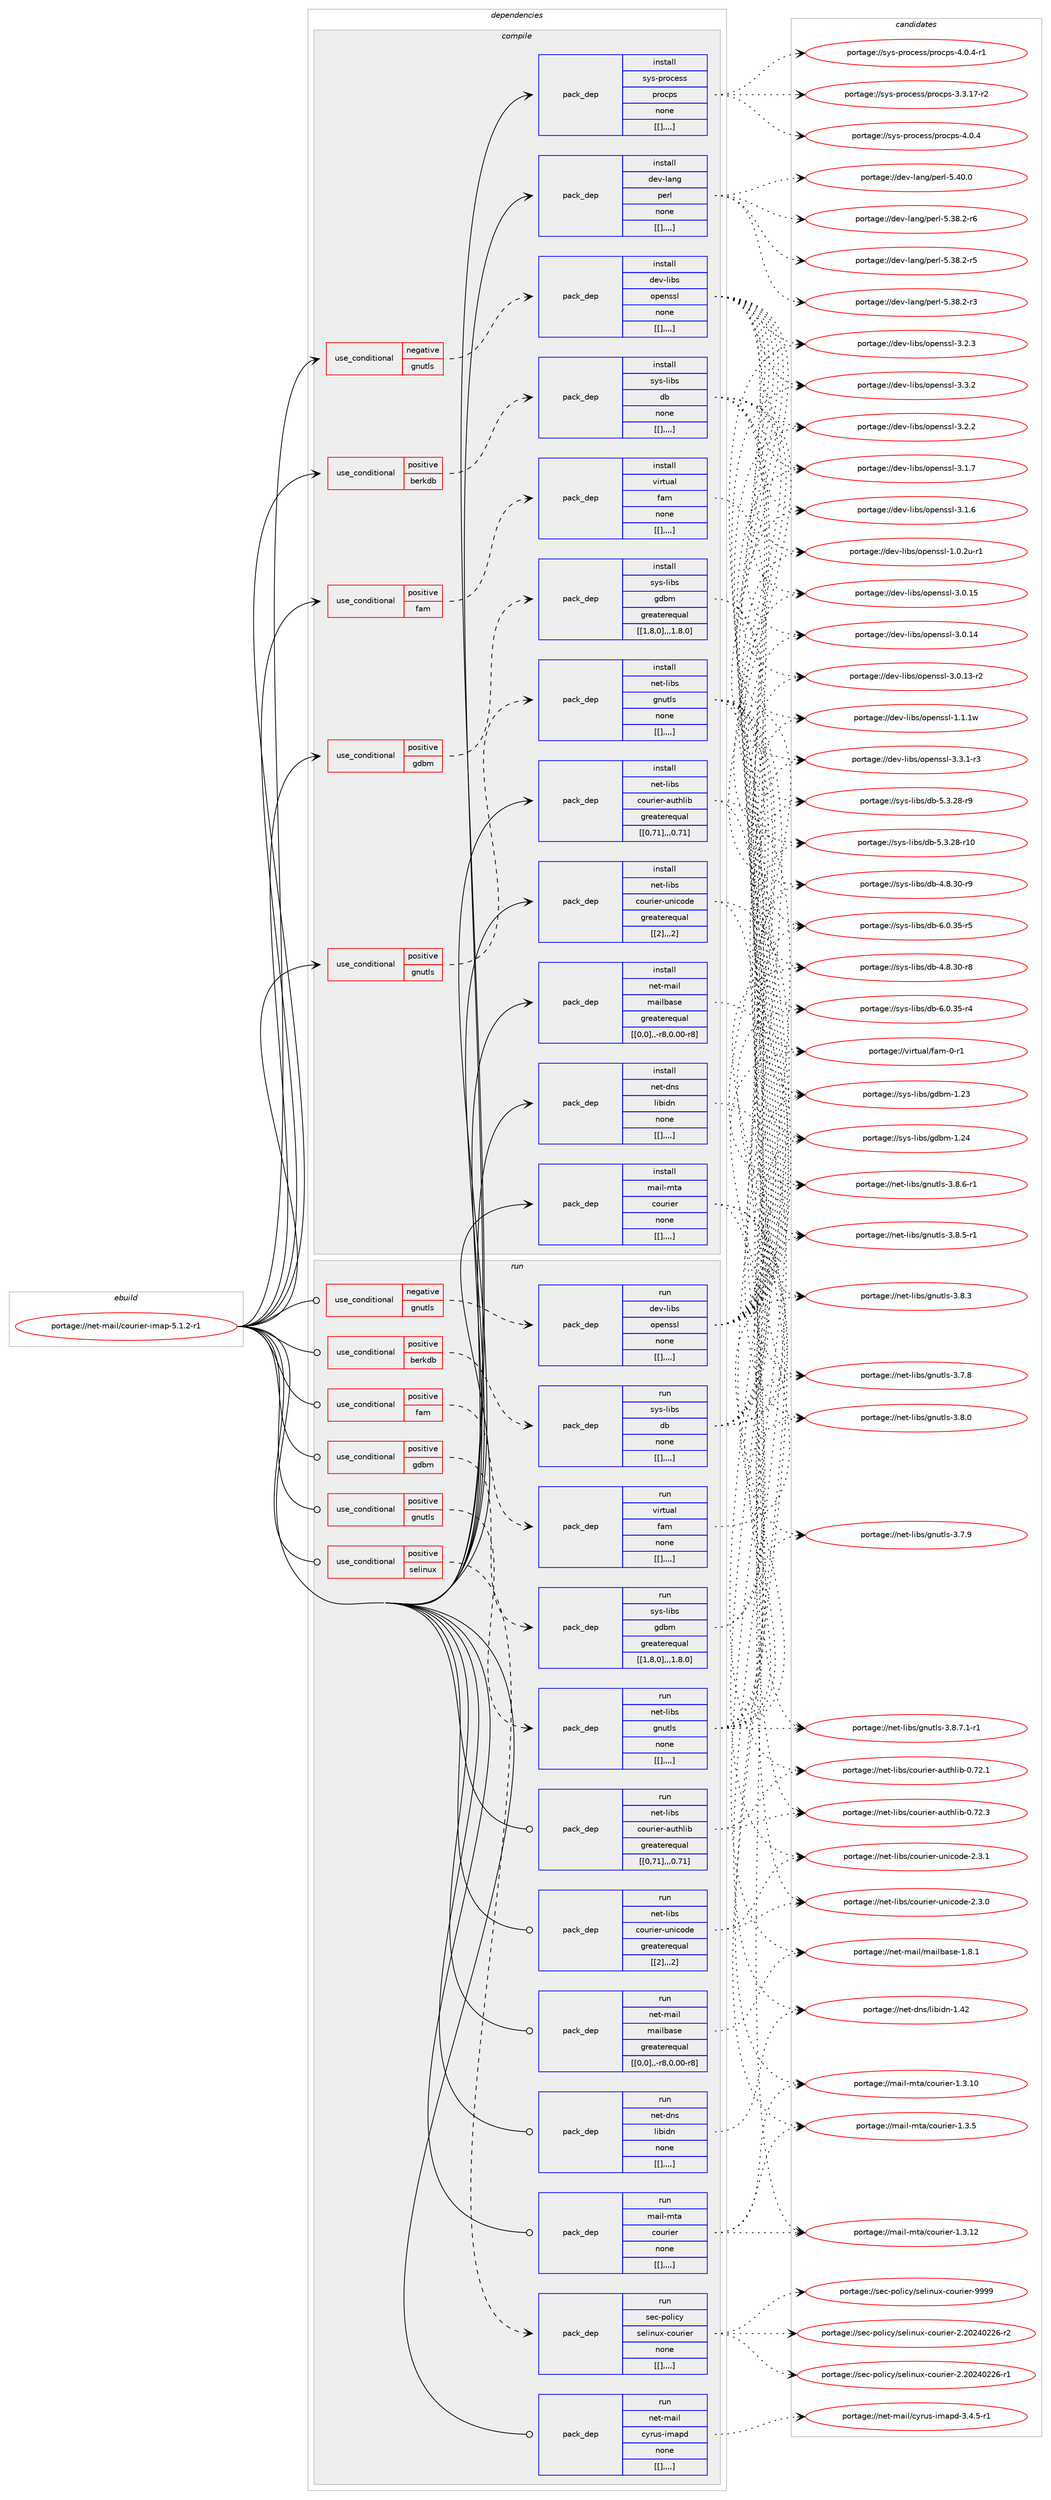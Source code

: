 digraph prolog {

# *************
# Graph options
# *************

newrank=true;
concentrate=true;
compound=true;
graph [rankdir=LR,fontname=Helvetica,fontsize=10,ranksep=1.5];#, ranksep=2.5, nodesep=0.2];
edge  [arrowhead=vee];
node  [fontname=Helvetica,fontsize=10];

# **********
# The ebuild
# **********

subgraph cluster_leftcol {
color=gray;
label=<<i>ebuild</i>>;
id [label="portage://net-mail/courier-imap-5.1.2-r1", color=red, width=4, href="../net-mail/courier-imap-5.1.2-r1.svg"];
}

# ****************
# The dependencies
# ****************

subgraph cluster_midcol {
color=gray;
label=<<i>dependencies</i>>;
subgraph cluster_compile {
fillcolor="#eeeeee";
style=filled;
label=<<i>compile</i>>;
subgraph cond99247 {
dependency375036 [label=<<TABLE BORDER="0" CELLBORDER="1" CELLSPACING="0" CELLPADDING="4"><TR><TD ROWSPAN="3" CELLPADDING="10">use_conditional</TD></TR><TR><TD>negative</TD></TR><TR><TD>gnutls</TD></TR></TABLE>>, shape=none, color=red];
subgraph pack273087 {
dependency375037 [label=<<TABLE BORDER="0" CELLBORDER="1" CELLSPACING="0" CELLPADDING="4" WIDTH="220"><TR><TD ROWSPAN="6" CELLPADDING="30">pack_dep</TD></TR><TR><TD WIDTH="110">install</TD></TR><TR><TD>dev-libs</TD></TR><TR><TD>openssl</TD></TR><TR><TD>none</TD></TR><TR><TD>[[],,,,]</TD></TR></TABLE>>, shape=none, color=blue];
}
dependency375036:e -> dependency375037:w [weight=20,style="dashed",arrowhead="vee"];
}
id:e -> dependency375036:w [weight=20,style="solid",arrowhead="vee"];
subgraph cond99248 {
dependency375038 [label=<<TABLE BORDER="0" CELLBORDER="1" CELLSPACING="0" CELLPADDING="4"><TR><TD ROWSPAN="3" CELLPADDING="10">use_conditional</TD></TR><TR><TD>positive</TD></TR><TR><TD>berkdb</TD></TR></TABLE>>, shape=none, color=red];
subgraph pack273088 {
dependency375039 [label=<<TABLE BORDER="0" CELLBORDER="1" CELLSPACING="0" CELLPADDING="4" WIDTH="220"><TR><TD ROWSPAN="6" CELLPADDING="30">pack_dep</TD></TR><TR><TD WIDTH="110">install</TD></TR><TR><TD>sys-libs</TD></TR><TR><TD>db</TD></TR><TR><TD>none</TD></TR><TR><TD>[[],,,,]</TD></TR></TABLE>>, shape=none, color=blue];
}
dependency375038:e -> dependency375039:w [weight=20,style="dashed",arrowhead="vee"];
}
id:e -> dependency375038:w [weight=20,style="solid",arrowhead="vee"];
subgraph cond99249 {
dependency375040 [label=<<TABLE BORDER="0" CELLBORDER="1" CELLSPACING="0" CELLPADDING="4"><TR><TD ROWSPAN="3" CELLPADDING="10">use_conditional</TD></TR><TR><TD>positive</TD></TR><TR><TD>fam</TD></TR></TABLE>>, shape=none, color=red];
subgraph pack273089 {
dependency375041 [label=<<TABLE BORDER="0" CELLBORDER="1" CELLSPACING="0" CELLPADDING="4" WIDTH="220"><TR><TD ROWSPAN="6" CELLPADDING="30">pack_dep</TD></TR><TR><TD WIDTH="110">install</TD></TR><TR><TD>virtual</TD></TR><TR><TD>fam</TD></TR><TR><TD>none</TD></TR><TR><TD>[[],,,,]</TD></TR></TABLE>>, shape=none, color=blue];
}
dependency375040:e -> dependency375041:w [weight=20,style="dashed",arrowhead="vee"];
}
id:e -> dependency375040:w [weight=20,style="solid",arrowhead="vee"];
subgraph cond99250 {
dependency375042 [label=<<TABLE BORDER="0" CELLBORDER="1" CELLSPACING="0" CELLPADDING="4"><TR><TD ROWSPAN="3" CELLPADDING="10">use_conditional</TD></TR><TR><TD>positive</TD></TR><TR><TD>gdbm</TD></TR></TABLE>>, shape=none, color=red];
subgraph pack273090 {
dependency375043 [label=<<TABLE BORDER="0" CELLBORDER="1" CELLSPACING="0" CELLPADDING="4" WIDTH="220"><TR><TD ROWSPAN="6" CELLPADDING="30">pack_dep</TD></TR><TR><TD WIDTH="110">install</TD></TR><TR><TD>sys-libs</TD></TR><TR><TD>gdbm</TD></TR><TR><TD>greaterequal</TD></TR><TR><TD>[[1,8,0],,,1.8.0]</TD></TR></TABLE>>, shape=none, color=blue];
}
dependency375042:e -> dependency375043:w [weight=20,style="dashed",arrowhead="vee"];
}
id:e -> dependency375042:w [weight=20,style="solid",arrowhead="vee"];
subgraph cond99251 {
dependency375044 [label=<<TABLE BORDER="0" CELLBORDER="1" CELLSPACING="0" CELLPADDING="4"><TR><TD ROWSPAN="3" CELLPADDING="10">use_conditional</TD></TR><TR><TD>positive</TD></TR><TR><TD>gnutls</TD></TR></TABLE>>, shape=none, color=red];
subgraph pack273091 {
dependency375045 [label=<<TABLE BORDER="0" CELLBORDER="1" CELLSPACING="0" CELLPADDING="4" WIDTH="220"><TR><TD ROWSPAN="6" CELLPADDING="30">pack_dep</TD></TR><TR><TD WIDTH="110">install</TD></TR><TR><TD>net-libs</TD></TR><TR><TD>gnutls</TD></TR><TR><TD>none</TD></TR><TR><TD>[[],,,,]</TD></TR></TABLE>>, shape=none, color=blue];
}
dependency375044:e -> dependency375045:w [weight=20,style="dashed",arrowhead="vee"];
}
id:e -> dependency375044:w [weight=20,style="solid",arrowhead="vee"];
subgraph pack273092 {
dependency375046 [label=<<TABLE BORDER="0" CELLBORDER="1" CELLSPACING="0" CELLPADDING="4" WIDTH="220"><TR><TD ROWSPAN="6" CELLPADDING="30">pack_dep</TD></TR><TR><TD WIDTH="110">install</TD></TR><TR><TD>dev-lang</TD></TR><TR><TD>perl</TD></TR><TR><TD>none</TD></TR><TR><TD>[[],,,,]</TD></TR></TABLE>>, shape=none, color=blue];
}
id:e -> dependency375046:w [weight=20,style="solid",arrowhead="vee"];
subgraph pack273093 {
dependency375047 [label=<<TABLE BORDER="0" CELLBORDER="1" CELLSPACING="0" CELLPADDING="4" WIDTH="220"><TR><TD ROWSPAN="6" CELLPADDING="30">pack_dep</TD></TR><TR><TD WIDTH="110">install</TD></TR><TR><TD>net-dns</TD></TR><TR><TD>libidn</TD></TR><TR><TD>none</TD></TR><TR><TD>[[],,,,]</TD></TR></TABLE>>, shape=none, color=blue];
}
id:e -> dependency375047:w [weight=20,style="solid",arrowhead="vee"];
subgraph pack273094 {
dependency375048 [label=<<TABLE BORDER="0" CELLBORDER="1" CELLSPACING="0" CELLPADDING="4" WIDTH="220"><TR><TD ROWSPAN="6" CELLPADDING="30">pack_dep</TD></TR><TR><TD WIDTH="110">install</TD></TR><TR><TD>net-libs</TD></TR><TR><TD>courier-authlib</TD></TR><TR><TD>greaterequal</TD></TR><TR><TD>[[0,71],,,0.71]</TD></TR></TABLE>>, shape=none, color=blue];
}
id:e -> dependency375048:w [weight=20,style="solid",arrowhead="vee"];
subgraph pack273095 {
dependency375049 [label=<<TABLE BORDER="0" CELLBORDER="1" CELLSPACING="0" CELLPADDING="4" WIDTH="220"><TR><TD ROWSPAN="6" CELLPADDING="30">pack_dep</TD></TR><TR><TD WIDTH="110">install</TD></TR><TR><TD>net-libs</TD></TR><TR><TD>courier-unicode</TD></TR><TR><TD>greaterequal</TD></TR><TR><TD>[[2],,,2]</TD></TR></TABLE>>, shape=none, color=blue];
}
id:e -> dependency375049:w [weight=20,style="solid",arrowhead="vee"];
subgraph pack273096 {
dependency375050 [label=<<TABLE BORDER="0" CELLBORDER="1" CELLSPACING="0" CELLPADDING="4" WIDTH="220"><TR><TD ROWSPAN="6" CELLPADDING="30">pack_dep</TD></TR><TR><TD WIDTH="110">install</TD></TR><TR><TD>net-mail</TD></TR><TR><TD>mailbase</TD></TR><TR><TD>greaterequal</TD></TR><TR><TD>[[0,0],,-r8,0.00-r8]</TD></TR></TABLE>>, shape=none, color=blue];
}
id:e -> dependency375050:w [weight=20,style="solid",arrowhead="vee"];
subgraph pack273097 {
dependency375051 [label=<<TABLE BORDER="0" CELLBORDER="1" CELLSPACING="0" CELLPADDING="4" WIDTH="220"><TR><TD ROWSPAN="6" CELLPADDING="30">pack_dep</TD></TR><TR><TD WIDTH="110">install</TD></TR><TR><TD>sys-process</TD></TR><TR><TD>procps</TD></TR><TR><TD>none</TD></TR><TR><TD>[[],,,,]</TD></TR></TABLE>>, shape=none, color=blue];
}
id:e -> dependency375051:w [weight=20,style="solid",arrowhead="vee"];
subgraph pack273098 {
dependency375052 [label=<<TABLE BORDER="0" CELLBORDER="1" CELLSPACING="0" CELLPADDING="4" WIDTH="220"><TR><TD ROWSPAN="6" CELLPADDING="30">pack_dep</TD></TR><TR><TD WIDTH="110">install</TD></TR><TR><TD>mail-mta</TD></TR><TR><TD>courier</TD></TR><TR><TD>none</TD></TR><TR><TD>[[],,,,]</TD></TR></TABLE>>, shape=none, color=blue];
}
id:e -> dependency375052:w [weight=20,style="solid",arrowhead="vee"];
}
subgraph cluster_compileandrun {
fillcolor="#eeeeee";
style=filled;
label=<<i>compile and run</i>>;
}
subgraph cluster_run {
fillcolor="#eeeeee";
style=filled;
label=<<i>run</i>>;
subgraph cond99252 {
dependency375053 [label=<<TABLE BORDER="0" CELLBORDER="1" CELLSPACING="0" CELLPADDING="4"><TR><TD ROWSPAN="3" CELLPADDING="10">use_conditional</TD></TR><TR><TD>negative</TD></TR><TR><TD>gnutls</TD></TR></TABLE>>, shape=none, color=red];
subgraph pack273099 {
dependency375054 [label=<<TABLE BORDER="0" CELLBORDER="1" CELLSPACING="0" CELLPADDING="4" WIDTH="220"><TR><TD ROWSPAN="6" CELLPADDING="30">pack_dep</TD></TR><TR><TD WIDTH="110">run</TD></TR><TR><TD>dev-libs</TD></TR><TR><TD>openssl</TD></TR><TR><TD>none</TD></TR><TR><TD>[[],,,,]</TD></TR></TABLE>>, shape=none, color=blue];
}
dependency375053:e -> dependency375054:w [weight=20,style="dashed",arrowhead="vee"];
}
id:e -> dependency375053:w [weight=20,style="solid",arrowhead="odot"];
subgraph cond99253 {
dependency375055 [label=<<TABLE BORDER="0" CELLBORDER="1" CELLSPACING="0" CELLPADDING="4"><TR><TD ROWSPAN="3" CELLPADDING="10">use_conditional</TD></TR><TR><TD>positive</TD></TR><TR><TD>berkdb</TD></TR></TABLE>>, shape=none, color=red];
subgraph pack273100 {
dependency375056 [label=<<TABLE BORDER="0" CELLBORDER="1" CELLSPACING="0" CELLPADDING="4" WIDTH="220"><TR><TD ROWSPAN="6" CELLPADDING="30">pack_dep</TD></TR><TR><TD WIDTH="110">run</TD></TR><TR><TD>sys-libs</TD></TR><TR><TD>db</TD></TR><TR><TD>none</TD></TR><TR><TD>[[],,,,]</TD></TR></TABLE>>, shape=none, color=blue];
}
dependency375055:e -> dependency375056:w [weight=20,style="dashed",arrowhead="vee"];
}
id:e -> dependency375055:w [weight=20,style="solid",arrowhead="odot"];
subgraph cond99254 {
dependency375057 [label=<<TABLE BORDER="0" CELLBORDER="1" CELLSPACING="0" CELLPADDING="4"><TR><TD ROWSPAN="3" CELLPADDING="10">use_conditional</TD></TR><TR><TD>positive</TD></TR><TR><TD>fam</TD></TR></TABLE>>, shape=none, color=red];
subgraph pack273101 {
dependency375058 [label=<<TABLE BORDER="0" CELLBORDER="1" CELLSPACING="0" CELLPADDING="4" WIDTH="220"><TR><TD ROWSPAN="6" CELLPADDING="30">pack_dep</TD></TR><TR><TD WIDTH="110">run</TD></TR><TR><TD>virtual</TD></TR><TR><TD>fam</TD></TR><TR><TD>none</TD></TR><TR><TD>[[],,,,]</TD></TR></TABLE>>, shape=none, color=blue];
}
dependency375057:e -> dependency375058:w [weight=20,style="dashed",arrowhead="vee"];
}
id:e -> dependency375057:w [weight=20,style="solid",arrowhead="odot"];
subgraph cond99255 {
dependency375059 [label=<<TABLE BORDER="0" CELLBORDER="1" CELLSPACING="0" CELLPADDING="4"><TR><TD ROWSPAN="3" CELLPADDING="10">use_conditional</TD></TR><TR><TD>positive</TD></TR><TR><TD>gdbm</TD></TR></TABLE>>, shape=none, color=red];
subgraph pack273102 {
dependency375060 [label=<<TABLE BORDER="0" CELLBORDER="1" CELLSPACING="0" CELLPADDING="4" WIDTH="220"><TR><TD ROWSPAN="6" CELLPADDING="30">pack_dep</TD></TR><TR><TD WIDTH="110">run</TD></TR><TR><TD>sys-libs</TD></TR><TR><TD>gdbm</TD></TR><TR><TD>greaterequal</TD></TR><TR><TD>[[1,8,0],,,1.8.0]</TD></TR></TABLE>>, shape=none, color=blue];
}
dependency375059:e -> dependency375060:w [weight=20,style="dashed",arrowhead="vee"];
}
id:e -> dependency375059:w [weight=20,style="solid",arrowhead="odot"];
subgraph cond99256 {
dependency375061 [label=<<TABLE BORDER="0" CELLBORDER="1" CELLSPACING="0" CELLPADDING="4"><TR><TD ROWSPAN="3" CELLPADDING="10">use_conditional</TD></TR><TR><TD>positive</TD></TR><TR><TD>gnutls</TD></TR></TABLE>>, shape=none, color=red];
subgraph pack273103 {
dependency375062 [label=<<TABLE BORDER="0" CELLBORDER="1" CELLSPACING="0" CELLPADDING="4" WIDTH="220"><TR><TD ROWSPAN="6" CELLPADDING="30">pack_dep</TD></TR><TR><TD WIDTH="110">run</TD></TR><TR><TD>net-libs</TD></TR><TR><TD>gnutls</TD></TR><TR><TD>none</TD></TR><TR><TD>[[],,,,]</TD></TR></TABLE>>, shape=none, color=blue];
}
dependency375061:e -> dependency375062:w [weight=20,style="dashed",arrowhead="vee"];
}
id:e -> dependency375061:w [weight=20,style="solid",arrowhead="odot"];
subgraph cond99257 {
dependency375063 [label=<<TABLE BORDER="0" CELLBORDER="1" CELLSPACING="0" CELLPADDING="4"><TR><TD ROWSPAN="3" CELLPADDING="10">use_conditional</TD></TR><TR><TD>positive</TD></TR><TR><TD>selinux</TD></TR></TABLE>>, shape=none, color=red];
subgraph pack273104 {
dependency375064 [label=<<TABLE BORDER="0" CELLBORDER="1" CELLSPACING="0" CELLPADDING="4" WIDTH="220"><TR><TD ROWSPAN="6" CELLPADDING="30">pack_dep</TD></TR><TR><TD WIDTH="110">run</TD></TR><TR><TD>sec-policy</TD></TR><TR><TD>selinux-courier</TD></TR><TR><TD>none</TD></TR><TR><TD>[[],,,,]</TD></TR></TABLE>>, shape=none, color=blue];
}
dependency375063:e -> dependency375064:w [weight=20,style="dashed",arrowhead="vee"];
}
id:e -> dependency375063:w [weight=20,style="solid",arrowhead="odot"];
subgraph pack273105 {
dependency375065 [label=<<TABLE BORDER="0" CELLBORDER="1" CELLSPACING="0" CELLPADDING="4" WIDTH="220"><TR><TD ROWSPAN="6" CELLPADDING="30">pack_dep</TD></TR><TR><TD WIDTH="110">run</TD></TR><TR><TD>net-dns</TD></TR><TR><TD>libidn</TD></TR><TR><TD>none</TD></TR><TR><TD>[[],,,,]</TD></TR></TABLE>>, shape=none, color=blue];
}
id:e -> dependency375065:w [weight=20,style="solid",arrowhead="odot"];
subgraph pack273106 {
dependency375066 [label=<<TABLE BORDER="0" CELLBORDER="1" CELLSPACING="0" CELLPADDING="4" WIDTH="220"><TR><TD ROWSPAN="6" CELLPADDING="30">pack_dep</TD></TR><TR><TD WIDTH="110">run</TD></TR><TR><TD>net-libs</TD></TR><TR><TD>courier-authlib</TD></TR><TR><TD>greaterequal</TD></TR><TR><TD>[[0,71],,,0.71]</TD></TR></TABLE>>, shape=none, color=blue];
}
id:e -> dependency375066:w [weight=20,style="solid",arrowhead="odot"];
subgraph pack273107 {
dependency375067 [label=<<TABLE BORDER="0" CELLBORDER="1" CELLSPACING="0" CELLPADDING="4" WIDTH="220"><TR><TD ROWSPAN="6" CELLPADDING="30">pack_dep</TD></TR><TR><TD WIDTH="110">run</TD></TR><TR><TD>net-libs</TD></TR><TR><TD>courier-unicode</TD></TR><TR><TD>greaterequal</TD></TR><TR><TD>[[2],,,2]</TD></TR></TABLE>>, shape=none, color=blue];
}
id:e -> dependency375067:w [weight=20,style="solid",arrowhead="odot"];
subgraph pack273108 {
dependency375068 [label=<<TABLE BORDER="0" CELLBORDER="1" CELLSPACING="0" CELLPADDING="4" WIDTH="220"><TR><TD ROWSPAN="6" CELLPADDING="30">pack_dep</TD></TR><TR><TD WIDTH="110">run</TD></TR><TR><TD>net-mail</TD></TR><TR><TD>mailbase</TD></TR><TR><TD>greaterequal</TD></TR><TR><TD>[[0,0],,-r8,0.00-r8]</TD></TR></TABLE>>, shape=none, color=blue];
}
id:e -> dependency375068:w [weight=20,style="solid",arrowhead="odot"];
subgraph pack273109 {
dependency375069 [label=<<TABLE BORDER="0" CELLBORDER="1" CELLSPACING="0" CELLPADDING="4" WIDTH="220"><TR><TD ROWSPAN="6" CELLPADDING="30">pack_dep</TD></TR><TR><TD WIDTH="110">run</TD></TR><TR><TD>mail-mta</TD></TR><TR><TD>courier</TD></TR><TR><TD>none</TD></TR><TR><TD>[[],,,,]</TD></TR></TABLE>>, shape=none, color=blue];
}
id:e -> dependency375069:w [weight=20,style="solid",arrowhead="odot"];
subgraph pack273110 {
dependency375070 [label=<<TABLE BORDER="0" CELLBORDER="1" CELLSPACING="0" CELLPADDING="4" WIDTH="220"><TR><TD ROWSPAN="6" CELLPADDING="30">pack_dep</TD></TR><TR><TD WIDTH="110">run</TD></TR><TR><TD>net-mail</TD></TR><TR><TD>cyrus-imapd</TD></TR><TR><TD>none</TD></TR><TR><TD>[[],,,,]</TD></TR></TABLE>>, shape=none, color=blue];
}
id:e -> dependency375070:w [weight=20,style="solid",arrowhead="odot"];
}
}

# **************
# The candidates
# **************

subgraph cluster_choices {
rank=same;
color=gray;
label=<<i>candidates</i>>;

subgraph choice273087 {
color=black;
nodesep=1;
choice100101118451081059811547111112101110115115108455146514650 [label="portage://dev-libs/openssl-3.3.2", color=red, width=4,href="../dev-libs/openssl-3.3.2.svg"];
choice1001011184510810598115471111121011101151151084551465146494511451 [label="portage://dev-libs/openssl-3.3.1-r3", color=red, width=4,href="../dev-libs/openssl-3.3.1-r3.svg"];
choice100101118451081059811547111112101110115115108455146504651 [label="portage://dev-libs/openssl-3.2.3", color=red, width=4,href="../dev-libs/openssl-3.2.3.svg"];
choice100101118451081059811547111112101110115115108455146504650 [label="portage://dev-libs/openssl-3.2.2", color=red, width=4,href="../dev-libs/openssl-3.2.2.svg"];
choice100101118451081059811547111112101110115115108455146494655 [label="portage://dev-libs/openssl-3.1.7", color=red, width=4,href="../dev-libs/openssl-3.1.7.svg"];
choice100101118451081059811547111112101110115115108455146494654 [label="portage://dev-libs/openssl-3.1.6", color=red, width=4,href="../dev-libs/openssl-3.1.6.svg"];
choice10010111845108105981154711111210111011511510845514648464953 [label="portage://dev-libs/openssl-3.0.15", color=red, width=4,href="../dev-libs/openssl-3.0.15.svg"];
choice10010111845108105981154711111210111011511510845514648464952 [label="portage://dev-libs/openssl-3.0.14", color=red, width=4,href="../dev-libs/openssl-3.0.14.svg"];
choice100101118451081059811547111112101110115115108455146484649514511450 [label="portage://dev-libs/openssl-3.0.13-r2", color=red, width=4,href="../dev-libs/openssl-3.0.13-r2.svg"];
choice100101118451081059811547111112101110115115108454946494649119 [label="portage://dev-libs/openssl-1.1.1w", color=red, width=4,href="../dev-libs/openssl-1.1.1w.svg"];
choice1001011184510810598115471111121011101151151084549464846501174511449 [label="portage://dev-libs/openssl-1.0.2u-r1", color=red, width=4,href="../dev-libs/openssl-1.0.2u-r1.svg"];
dependency375037:e -> choice100101118451081059811547111112101110115115108455146514650:w [style=dotted,weight="100"];
dependency375037:e -> choice1001011184510810598115471111121011101151151084551465146494511451:w [style=dotted,weight="100"];
dependency375037:e -> choice100101118451081059811547111112101110115115108455146504651:w [style=dotted,weight="100"];
dependency375037:e -> choice100101118451081059811547111112101110115115108455146504650:w [style=dotted,weight="100"];
dependency375037:e -> choice100101118451081059811547111112101110115115108455146494655:w [style=dotted,weight="100"];
dependency375037:e -> choice100101118451081059811547111112101110115115108455146494654:w [style=dotted,weight="100"];
dependency375037:e -> choice10010111845108105981154711111210111011511510845514648464953:w [style=dotted,weight="100"];
dependency375037:e -> choice10010111845108105981154711111210111011511510845514648464952:w [style=dotted,weight="100"];
dependency375037:e -> choice100101118451081059811547111112101110115115108455146484649514511450:w [style=dotted,weight="100"];
dependency375037:e -> choice100101118451081059811547111112101110115115108454946494649119:w [style=dotted,weight="100"];
dependency375037:e -> choice1001011184510810598115471111121011101151151084549464846501174511449:w [style=dotted,weight="100"];
}
subgraph choice273088 {
color=black;
nodesep=1;
choice11512111545108105981154710098455446484651534511453 [label="portage://sys-libs/db-6.0.35-r5", color=red, width=4,href="../sys-libs/db-6.0.35-r5.svg"];
choice11512111545108105981154710098455446484651534511452 [label="portage://sys-libs/db-6.0.35-r4", color=red, width=4,href="../sys-libs/db-6.0.35-r4.svg"];
choice11512111545108105981154710098455346514650564511457 [label="portage://sys-libs/db-5.3.28-r9", color=red, width=4,href="../sys-libs/db-5.3.28-r9.svg"];
choice1151211154510810598115471009845534651465056451144948 [label="portage://sys-libs/db-5.3.28-r10", color=red, width=4,href="../sys-libs/db-5.3.28-r10.svg"];
choice11512111545108105981154710098455246564651484511457 [label="portage://sys-libs/db-4.8.30-r9", color=red, width=4,href="../sys-libs/db-4.8.30-r9.svg"];
choice11512111545108105981154710098455246564651484511456 [label="portage://sys-libs/db-4.8.30-r8", color=red, width=4,href="../sys-libs/db-4.8.30-r8.svg"];
dependency375039:e -> choice11512111545108105981154710098455446484651534511453:w [style=dotted,weight="100"];
dependency375039:e -> choice11512111545108105981154710098455446484651534511452:w [style=dotted,weight="100"];
dependency375039:e -> choice11512111545108105981154710098455346514650564511457:w [style=dotted,weight="100"];
dependency375039:e -> choice1151211154510810598115471009845534651465056451144948:w [style=dotted,weight="100"];
dependency375039:e -> choice11512111545108105981154710098455246564651484511457:w [style=dotted,weight="100"];
dependency375039:e -> choice11512111545108105981154710098455246564651484511456:w [style=dotted,weight="100"];
}
subgraph choice273089 {
color=black;
nodesep=1;
choice11810511411611797108471029710945484511449 [label="portage://virtual/fam-0-r1", color=red, width=4,href="../virtual/fam-0-r1.svg"];
dependency375041:e -> choice11810511411611797108471029710945484511449:w [style=dotted,weight="100"];
}
subgraph choice273090 {
color=black;
nodesep=1;
choice115121115451081059811547103100981094549465052 [label="portage://sys-libs/gdbm-1.24", color=red, width=4,href="../sys-libs/gdbm-1.24.svg"];
choice115121115451081059811547103100981094549465051 [label="portage://sys-libs/gdbm-1.23", color=red, width=4,href="../sys-libs/gdbm-1.23.svg"];
dependency375043:e -> choice115121115451081059811547103100981094549465052:w [style=dotted,weight="100"];
dependency375043:e -> choice115121115451081059811547103100981094549465051:w [style=dotted,weight="100"];
}
subgraph choice273091 {
color=black;
nodesep=1;
choice11010111645108105981154710311011711610811545514656465546494511449 [label="portage://net-libs/gnutls-3.8.7.1-r1", color=red, width=4,href="../net-libs/gnutls-3.8.7.1-r1.svg"];
choice1101011164510810598115471031101171161081154551465646544511449 [label="portage://net-libs/gnutls-3.8.6-r1", color=red, width=4,href="../net-libs/gnutls-3.8.6-r1.svg"];
choice1101011164510810598115471031101171161081154551465646534511449 [label="portage://net-libs/gnutls-3.8.5-r1", color=red, width=4,href="../net-libs/gnutls-3.8.5-r1.svg"];
choice110101116451081059811547103110117116108115455146564651 [label="portage://net-libs/gnutls-3.8.3", color=red, width=4,href="../net-libs/gnutls-3.8.3.svg"];
choice110101116451081059811547103110117116108115455146564648 [label="portage://net-libs/gnutls-3.8.0", color=red, width=4,href="../net-libs/gnutls-3.8.0.svg"];
choice110101116451081059811547103110117116108115455146554657 [label="portage://net-libs/gnutls-3.7.9", color=red, width=4,href="../net-libs/gnutls-3.7.9.svg"];
choice110101116451081059811547103110117116108115455146554656 [label="portage://net-libs/gnutls-3.7.8", color=red, width=4,href="../net-libs/gnutls-3.7.8.svg"];
dependency375045:e -> choice11010111645108105981154710311011711610811545514656465546494511449:w [style=dotted,weight="100"];
dependency375045:e -> choice1101011164510810598115471031101171161081154551465646544511449:w [style=dotted,weight="100"];
dependency375045:e -> choice1101011164510810598115471031101171161081154551465646534511449:w [style=dotted,weight="100"];
dependency375045:e -> choice110101116451081059811547103110117116108115455146564651:w [style=dotted,weight="100"];
dependency375045:e -> choice110101116451081059811547103110117116108115455146564648:w [style=dotted,weight="100"];
dependency375045:e -> choice110101116451081059811547103110117116108115455146554657:w [style=dotted,weight="100"];
dependency375045:e -> choice110101116451081059811547103110117116108115455146554656:w [style=dotted,weight="100"];
}
subgraph choice273092 {
color=black;
nodesep=1;
choice10010111845108971101034711210111410845534652484648 [label="portage://dev-lang/perl-5.40.0", color=red, width=4,href="../dev-lang/perl-5.40.0.svg"];
choice100101118451089711010347112101114108455346515646504511454 [label="portage://dev-lang/perl-5.38.2-r6", color=red, width=4,href="../dev-lang/perl-5.38.2-r6.svg"];
choice100101118451089711010347112101114108455346515646504511453 [label="portage://dev-lang/perl-5.38.2-r5", color=red, width=4,href="../dev-lang/perl-5.38.2-r5.svg"];
choice100101118451089711010347112101114108455346515646504511451 [label="portage://dev-lang/perl-5.38.2-r3", color=red, width=4,href="../dev-lang/perl-5.38.2-r3.svg"];
dependency375046:e -> choice10010111845108971101034711210111410845534652484648:w [style=dotted,weight="100"];
dependency375046:e -> choice100101118451089711010347112101114108455346515646504511454:w [style=dotted,weight="100"];
dependency375046:e -> choice100101118451089711010347112101114108455346515646504511453:w [style=dotted,weight="100"];
dependency375046:e -> choice100101118451089711010347112101114108455346515646504511451:w [style=dotted,weight="100"];
}
subgraph choice273093 {
color=black;
nodesep=1;
choice1101011164510011011547108105981051001104549465250 [label="portage://net-dns/libidn-1.42", color=red, width=4,href="../net-dns/libidn-1.42.svg"];
dependency375047:e -> choice1101011164510011011547108105981051001104549465250:w [style=dotted,weight="100"];
}
subgraph choice273094 {
color=black;
nodesep=1;
choice1101011164510810598115479911111711410510111445971171161041081059845484655504651 [label="portage://net-libs/courier-authlib-0.72.3", color=red, width=4,href="../net-libs/courier-authlib-0.72.3.svg"];
choice1101011164510810598115479911111711410510111445971171161041081059845484655504649 [label="portage://net-libs/courier-authlib-0.72.1", color=red, width=4,href="../net-libs/courier-authlib-0.72.1.svg"];
dependency375048:e -> choice1101011164510810598115479911111711410510111445971171161041081059845484655504651:w [style=dotted,weight="100"];
dependency375048:e -> choice1101011164510810598115479911111711410510111445971171161041081059845484655504649:w [style=dotted,weight="100"];
}
subgraph choice273095 {
color=black;
nodesep=1;
choice110101116451081059811547991111171141051011144511711010599111100101455046514649 [label="portage://net-libs/courier-unicode-2.3.1", color=red, width=4,href="../net-libs/courier-unicode-2.3.1.svg"];
choice110101116451081059811547991111171141051011144511711010599111100101455046514648 [label="portage://net-libs/courier-unicode-2.3.0", color=red, width=4,href="../net-libs/courier-unicode-2.3.0.svg"];
dependency375049:e -> choice110101116451081059811547991111171141051011144511711010599111100101455046514649:w [style=dotted,weight="100"];
dependency375049:e -> choice110101116451081059811547991111171141051011144511711010599111100101455046514648:w [style=dotted,weight="100"];
}
subgraph choice273096 {
color=black;
nodesep=1;
choice110101116451099710510847109971051089897115101454946564649 [label="portage://net-mail/mailbase-1.8.1", color=red, width=4,href="../net-mail/mailbase-1.8.1.svg"];
dependency375050:e -> choice110101116451099710510847109971051089897115101454946564649:w [style=dotted,weight="100"];
}
subgraph choice273097 {
color=black;
nodesep=1;
choice115121115451121141119910111511547112114111991121154552464846524511449 [label="portage://sys-process/procps-4.0.4-r1", color=red, width=4,href="../sys-process/procps-4.0.4-r1.svg"];
choice11512111545112114111991011151154711211411199112115455246484652 [label="portage://sys-process/procps-4.0.4", color=red, width=4,href="../sys-process/procps-4.0.4.svg"];
choice11512111545112114111991011151154711211411199112115455146514649554511450 [label="portage://sys-process/procps-3.3.17-r2", color=red, width=4,href="../sys-process/procps-3.3.17-r2.svg"];
dependency375051:e -> choice115121115451121141119910111511547112114111991121154552464846524511449:w [style=dotted,weight="100"];
dependency375051:e -> choice11512111545112114111991011151154711211411199112115455246484652:w [style=dotted,weight="100"];
dependency375051:e -> choice11512111545112114111991011151154711211411199112115455146514649554511450:w [style=dotted,weight="100"];
}
subgraph choice273098 {
color=black;
nodesep=1;
choice109971051084510911697479911111711410510111445494651464950 [label="portage://mail-mta/courier-1.3.12", color=red, width=4,href="../mail-mta/courier-1.3.12.svg"];
choice109971051084510911697479911111711410510111445494651464948 [label="portage://mail-mta/courier-1.3.10", color=red, width=4,href="../mail-mta/courier-1.3.10.svg"];
choice1099710510845109116974799111117114105101114454946514653 [label="portage://mail-mta/courier-1.3.5", color=red, width=4,href="../mail-mta/courier-1.3.5.svg"];
dependency375052:e -> choice109971051084510911697479911111711410510111445494651464950:w [style=dotted,weight="100"];
dependency375052:e -> choice109971051084510911697479911111711410510111445494651464948:w [style=dotted,weight="100"];
dependency375052:e -> choice1099710510845109116974799111117114105101114454946514653:w [style=dotted,weight="100"];
}
subgraph choice273099 {
color=black;
nodesep=1;
choice100101118451081059811547111112101110115115108455146514650 [label="portage://dev-libs/openssl-3.3.2", color=red, width=4,href="../dev-libs/openssl-3.3.2.svg"];
choice1001011184510810598115471111121011101151151084551465146494511451 [label="portage://dev-libs/openssl-3.3.1-r3", color=red, width=4,href="../dev-libs/openssl-3.3.1-r3.svg"];
choice100101118451081059811547111112101110115115108455146504651 [label="portage://dev-libs/openssl-3.2.3", color=red, width=4,href="../dev-libs/openssl-3.2.3.svg"];
choice100101118451081059811547111112101110115115108455146504650 [label="portage://dev-libs/openssl-3.2.2", color=red, width=4,href="../dev-libs/openssl-3.2.2.svg"];
choice100101118451081059811547111112101110115115108455146494655 [label="portage://dev-libs/openssl-3.1.7", color=red, width=4,href="../dev-libs/openssl-3.1.7.svg"];
choice100101118451081059811547111112101110115115108455146494654 [label="portage://dev-libs/openssl-3.1.6", color=red, width=4,href="../dev-libs/openssl-3.1.6.svg"];
choice10010111845108105981154711111210111011511510845514648464953 [label="portage://dev-libs/openssl-3.0.15", color=red, width=4,href="../dev-libs/openssl-3.0.15.svg"];
choice10010111845108105981154711111210111011511510845514648464952 [label="portage://dev-libs/openssl-3.0.14", color=red, width=4,href="../dev-libs/openssl-3.0.14.svg"];
choice100101118451081059811547111112101110115115108455146484649514511450 [label="portage://dev-libs/openssl-3.0.13-r2", color=red, width=4,href="../dev-libs/openssl-3.0.13-r2.svg"];
choice100101118451081059811547111112101110115115108454946494649119 [label="portage://dev-libs/openssl-1.1.1w", color=red, width=4,href="../dev-libs/openssl-1.1.1w.svg"];
choice1001011184510810598115471111121011101151151084549464846501174511449 [label="portage://dev-libs/openssl-1.0.2u-r1", color=red, width=4,href="../dev-libs/openssl-1.0.2u-r1.svg"];
dependency375054:e -> choice100101118451081059811547111112101110115115108455146514650:w [style=dotted,weight="100"];
dependency375054:e -> choice1001011184510810598115471111121011101151151084551465146494511451:w [style=dotted,weight="100"];
dependency375054:e -> choice100101118451081059811547111112101110115115108455146504651:w [style=dotted,weight="100"];
dependency375054:e -> choice100101118451081059811547111112101110115115108455146504650:w [style=dotted,weight="100"];
dependency375054:e -> choice100101118451081059811547111112101110115115108455146494655:w [style=dotted,weight="100"];
dependency375054:e -> choice100101118451081059811547111112101110115115108455146494654:w [style=dotted,weight="100"];
dependency375054:e -> choice10010111845108105981154711111210111011511510845514648464953:w [style=dotted,weight="100"];
dependency375054:e -> choice10010111845108105981154711111210111011511510845514648464952:w [style=dotted,weight="100"];
dependency375054:e -> choice100101118451081059811547111112101110115115108455146484649514511450:w [style=dotted,weight="100"];
dependency375054:e -> choice100101118451081059811547111112101110115115108454946494649119:w [style=dotted,weight="100"];
dependency375054:e -> choice1001011184510810598115471111121011101151151084549464846501174511449:w [style=dotted,weight="100"];
}
subgraph choice273100 {
color=black;
nodesep=1;
choice11512111545108105981154710098455446484651534511453 [label="portage://sys-libs/db-6.0.35-r5", color=red, width=4,href="../sys-libs/db-6.0.35-r5.svg"];
choice11512111545108105981154710098455446484651534511452 [label="portage://sys-libs/db-6.0.35-r4", color=red, width=4,href="../sys-libs/db-6.0.35-r4.svg"];
choice11512111545108105981154710098455346514650564511457 [label="portage://sys-libs/db-5.3.28-r9", color=red, width=4,href="../sys-libs/db-5.3.28-r9.svg"];
choice1151211154510810598115471009845534651465056451144948 [label="portage://sys-libs/db-5.3.28-r10", color=red, width=4,href="../sys-libs/db-5.3.28-r10.svg"];
choice11512111545108105981154710098455246564651484511457 [label="portage://sys-libs/db-4.8.30-r9", color=red, width=4,href="../sys-libs/db-4.8.30-r9.svg"];
choice11512111545108105981154710098455246564651484511456 [label="portage://sys-libs/db-4.8.30-r8", color=red, width=4,href="../sys-libs/db-4.8.30-r8.svg"];
dependency375056:e -> choice11512111545108105981154710098455446484651534511453:w [style=dotted,weight="100"];
dependency375056:e -> choice11512111545108105981154710098455446484651534511452:w [style=dotted,weight="100"];
dependency375056:e -> choice11512111545108105981154710098455346514650564511457:w [style=dotted,weight="100"];
dependency375056:e -> choice1151211154510810598115471009845534651465056451144948:w [style=dotted,weight="100"];
dependency375056:e -> choice11512111545108105981154710098455246564651484511457:w [style=dotted,weight="100"];
dependency375056:e -> choice11512111545108105981154710098455246564651484511456:w [style=dotted,weight="100"];
}
subgraph choice273101 {
color=black;
nodesep=1;
choice11810511411611797108471029710945484511449 [label="portage://virtual/fam-0-r1", color=red, width=4,href="../virtual/fam-0-r1.svg"];
dependency375058:e -> choice11810511411611797108471029710945484511449:w [style=dotted,weight="100"];
}
subgraph choice273102 {
color=black;
nodesep=1;
choice115121115451081059811547103100981094549465052 [label="portage://sys-libs/gdbm-1.24", color=red, width=4,href="../sys-libs/gdbm-1.24.svg"];
choice115121115451081059811547103100981094549465051 [label="portage://sys-libs/gdbm-1.23", color=red, width=4,href="../sys-libs/gdbm-1.23.svg"];
dependency375060:e -> choice115121115451081059811547103100981094549465052:w [style=dotted,weight="100"];
dependency375060:e -> choice115121115451081059811547103100981094549465051:w [style=dotted,weight="100"];
}
subgraph choice273103 {
color=black;
nodesep=1;
choice11010111645108105981154710311011711610811545514656465546494511449 [label="portage://net-libs/gnutls-3.8.7.1-r1", color=red, width=4,href="../net-libs/gnutls-3.8.7.1-r1.svg"];
choice1101011164510810598115471031101171161081154551465646544511449 [label="portage://net-libs/gnutls-3.8.6-r1", color=red, width=4,href="../net-libs/gnutls-3.8.6-r1.svg"];
choice1101011164510810598115471031101171161081154551465646534511449 [label="portage://net-libs/gnutls-3.8.5-r1", color=red, width=4,href="../net-libs/gnutls-3.8.5-r1.svg"];
choice110101116451081059811547103110117116108115455146564651 [label="portage://net-libs/gnutls-3.8.3", color=red, width=4,href="../net-libs/gnutls-3.8.3.svg"];
choice110101116451081059811547103110117116108115455146564648 [label="portage://net-libs/gnutls-3.8.0", color=red, width=4,href="../net-libs/gnutls-3.8.0.svg"];
choice110101116451081059811547103110117116108115455146554657 [label="portage://net-libs/gnutls-3.7.9", color=red, width=4,href="../net-libs/gnutls-3.7.9.svg"];
choice110101116451081059811547103110117116108115455146554656 [label="portage://net-libs/gnutls-3.7.8", color=red, width=4,href="../net-libs/gnutls-3.7.8.svg"];
dependency375062:e -> choice11010111645108105981154710311011711610811545514656465546494511449:w [style=dotted,weight="100"];
dependency375062:e -> choice1101011164510810598115471031101171161081154551465646544511449:w [style=dotted,weight="100"];
dependency375062:e -> choice1101011164510810598115471031101171161081154551465646534511449:w [style=dotted,weight="100"];
dependency375062:e -> choice110101116451081059811547103110117116108115455146564651:w [style=dotted,weight="100"];
dependency375062:e -> choice110101116451081059811547103110117116108115455146564648:w [style=dotted,weight="100"];
dependency375062:e -> choice110101116451081059811547103110117116108115455146554657:w [style=dotted,weight="100"];
dependency375062:e -> choice110101116451081059811547103110117116108115455146554656:w [style=dotted,weight="100"];
}
subgraph choice273104 {
color=black;
nodesep=1;
choice1151019945112111108105991214711510110810511011712045991111171141051011144557575757 [label="portage://sec-policy/selinux-courier-9999", color=red, width=4,href="../sec-policy/selinux-courier-9999.svg"];
choice11510199451121111081059912147115101108105110117120459911111711410510111445504650485052485050544511450 [label="portage://sec-policy/selinux-courier-2.20240226-r2", color=red, width=4,href="../sec-policy/selinux-courier-2.20240226-r2.svg"];
choice11510199451121111081059912147115101108105110117120459911111711410510111445504650485052485050544511449 [label="portage://sec-policy/selinux-courier-2.20240226-r1", color=red, width=4,href="../sec-policy/selinux-courier-2.20240226-r1.svg"];
dependency375064:e -> choice1151019945112111108105991214711510110810511011712045991111171141051011144557575757:w [style=dotted,weight="100"];
dependency375064:e -> choice11510199451121111081059912147115101108105110117120459911111711410510111445504650485052485050544511450:w [style=dotted,weight="100"];
dependency375064:e -> choice11510199451121111081059912147115101108105110117120459911111711410510111445504650485052485050544511449:w [style=dotted,weight="100"];
}
subgraph choice273105 {
color=black;
nodesep=1;
choice1101011164510011011547108105981051001104549465250 [label="portage://net-dns/libidn-1.42", color=red, width=4,href="../net-dns/libidn-1.42.svg"];
dependency375065:e -> choice1101011164510011011547108105981051001104549465250:w [style=dotted,weight="100"];
}
subgraph choice273106 {
color=black;
nodesep=1;
choice1101011164510810598115479911111711410510111445971171161041081059845484655504651 [label="portage://net-libs/courier-authlib-0.72.3", color=red, width=4,href="../net-libs/courier-authlib-0.72.3.svg"];
choice1101011164510810598115479911111711410510111445971171161041081059845484655504649 [label="portage://net-libs/courier-authlib-0.72.1", color=red, width=4,href="../net-libs/courier-authlib-0.72.1.svg"];
dependency375066:e -> choice1101011164510810598115479911111711410510111445971171161041081059845484655504651:w [style=dotted,weight="100"];
dependency375066:e -> choice1101011164510810598115479911111711410510111445971171161041081059845484655504649:w [style=dotted,weight="100"];
}
subgraph choice273107 {
color=black;
nodesep=1;
choice110101116451081059811547991111171141051011144511711010599111100101455046514649 [label="portage://net-libs/courier-unicode-2.3.1", color=red, width=4,href="../net-libs/courier-unicode-2.3.1.svg"];
choice110101116451081059811547991111171141051011144511711010599111100101455046514648 [label="portage://net-libs/courier-unicode-2.3.0", color=red, width=4,href="../net-libs/courier-unicode-2.3.0.svg"];
dependency375067:e -> choice110101116451081059811547991111171141051011144511711010599111100101455046514649:w [style=dotted,weight="100"];
dependency375067:e -> choice110101116451081059811547991111171141051011144511711010599111100101455046514648:w [style=dotted,weight="100"];
}
subgraph choice273108 {
color=black;
nodesep=1;
choice110101116451099710510847109971051089897115101454946564649 [label="portage://net-mail/mailbase-1.8.1", color=red, width=4,href="../net-mail/mailbase-1.8.1.svg"];
dependency375068:e -> choice110101116451099710510847109971051089897115101454946564649:w [style=dotted,weight="100"];
}
subgraph choice273109 {
color=black;
nodesep=1;
choice109971051084510911697479911111711410510111445494651464950 [label="portage://mail-mta/courier-1.3.12", color=red, width=4,href="../mail-mta/courier-1.3.12.svg"];
choice109971051084510911697479911111711410510111445494651464948 [label="portage://mail-mta/courier-1.3.10", color=red, width=4,href="../mail-mta/courier-1.3.10.svg"];
choice1099710510845109116974799111117114105101114454946514653 [label="portage://mail-mta/courier-1.3.5", color=red, width=4,href="../mail-mta/courier-1.3.5.svg"];
dependency375069:e -> choice109971051084510911697479911111711410510111445494651464950:w [style=dotted,weight="100"];
dependency375069:e -> choice109971051084510911697479911111711410510111445494651464948:w [style=dotted,weight="100"];
dependency375069:e -> choice1099710510845109116974799111117114105101114454946514653:w [style=dotted,weight="100"];
}
subgraph choice273110 {
color=black;
nodesep=1;
choice1101011164510997105108479912111411711545105109971121004551465246534511449 [label="portage://net-mail/cyrus-imapd-3.4.5-r1", color=red, width=4,href="../net-mail/cyrus-imapd-3.4.5-r1.svg"];
dependency375070:e -> choice1101011164510997105108479912111411711545105109971121004551465246534511449:w [style=dotted,weight="100"];
}
}

}
